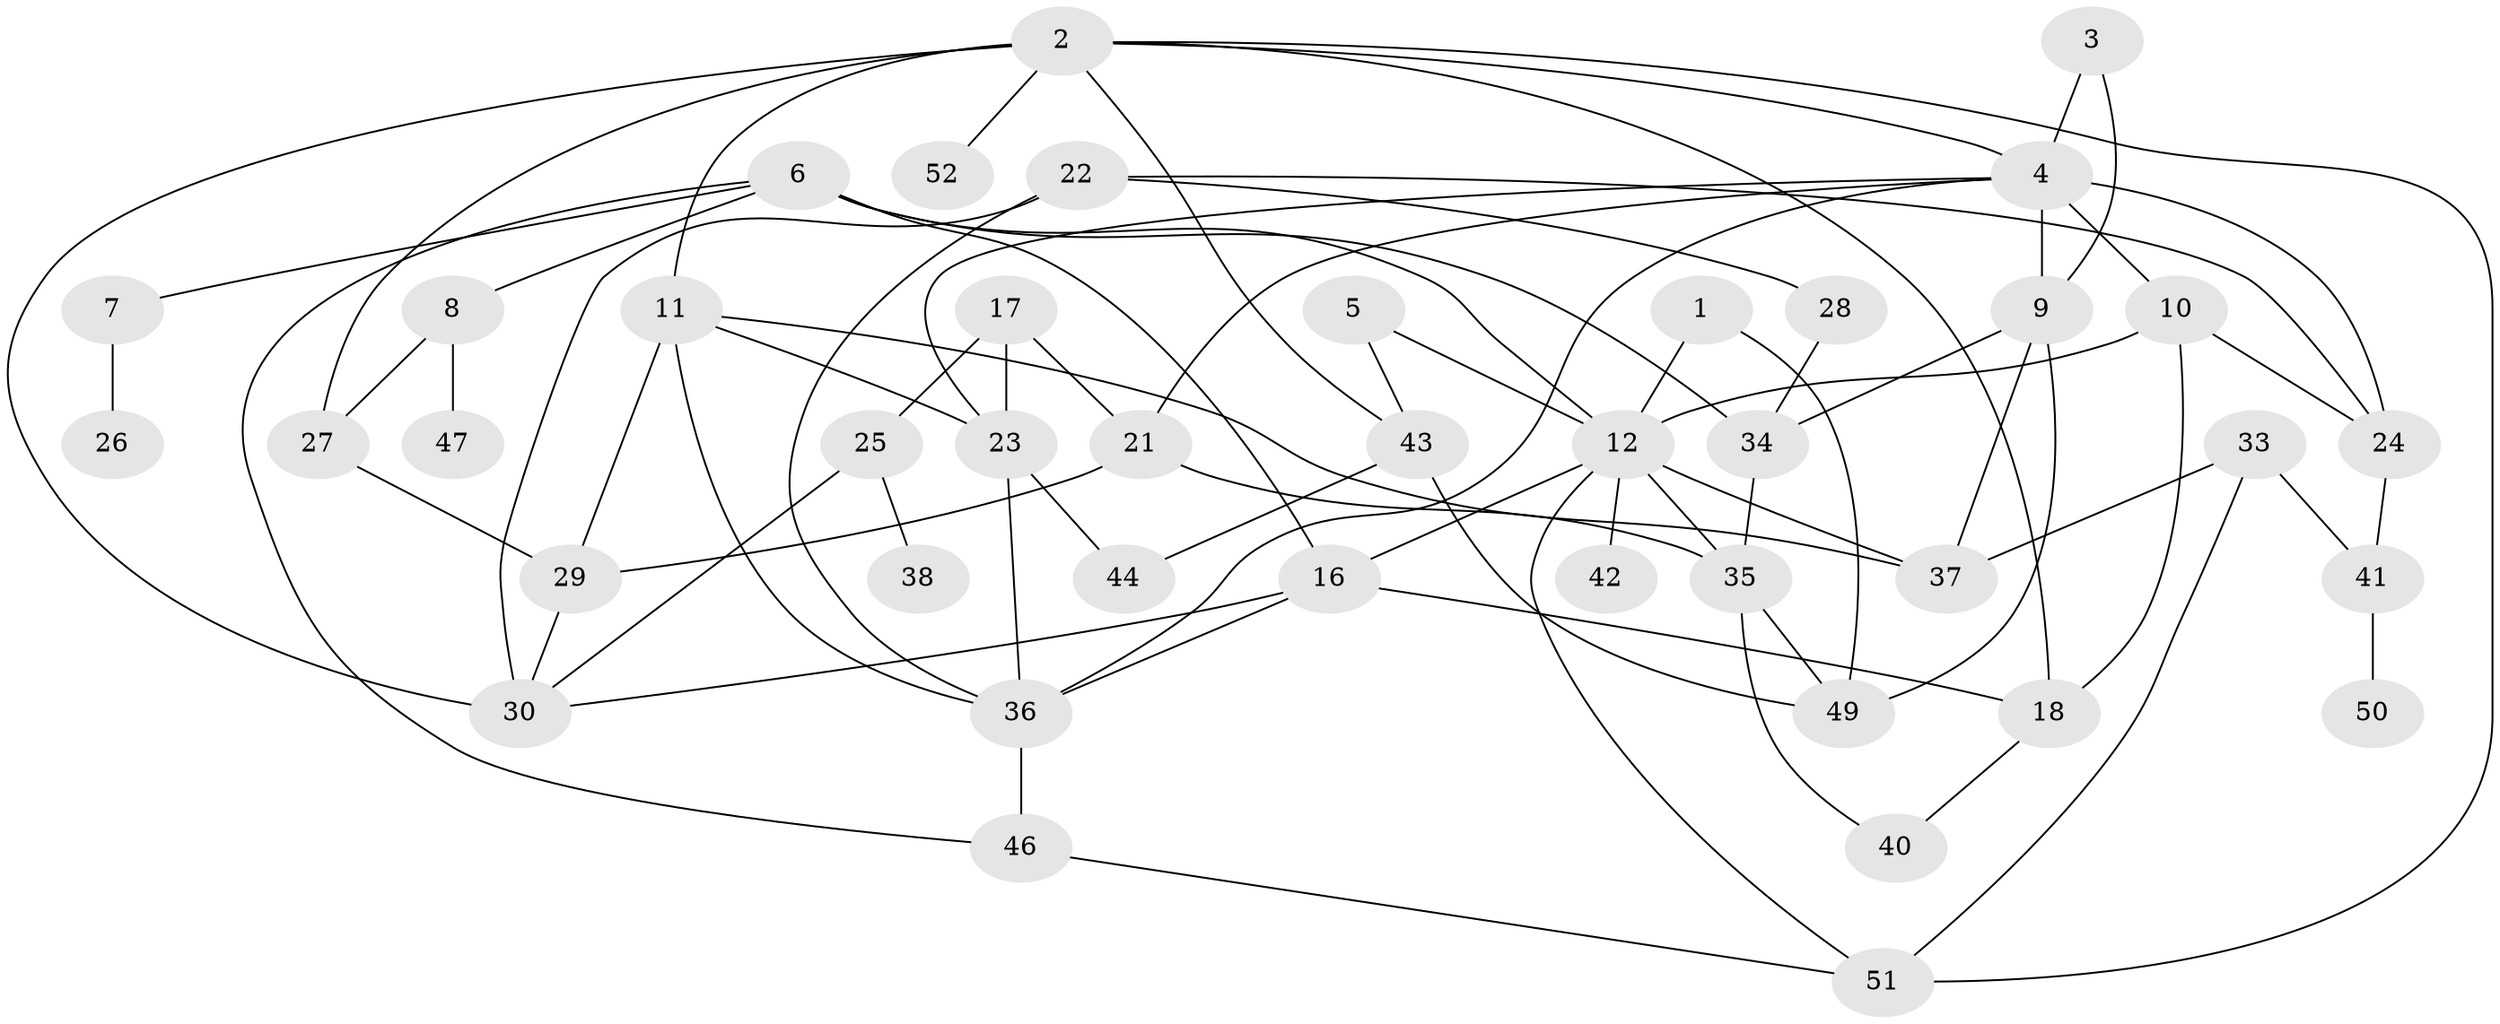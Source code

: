 // original degree distribution, {2: 0.25287356321839083, 5: 0.06896551724137931, 1: 0.13793103448275862, 4: 0.1839080459770115, 7: 0.011494252873563218, 3: 0.1724137931034483, 0: 0.12643678160919541, 6: 0.04597701149425287}
// Generated by graph-tools (version 1.1) at 2025/48/03/04/25 22:48:33]
// undirected, 42 vertices, 76 edges
graph export_dot {
  node [color=gray90,style=filled];
  1;
  2;
  3;
  4;
  5;
  6;
  7;
  8;
  9;
  10;
  11;
  12;
  16;
  17;
  18;
  21;
  22;
  23;
  24;
  25;
  26;
  27;
  28;
  29;
  30;
  33;
  34;
  35;
  36;
  37;
  38;
  40;
  41;
  42;
  43;
  44;
  46;
  47;
  49;
  50;
  51;
  52;
  1 -- 12 [weight=1.0];
  1 -- 49 [weight=1.0];
  2 -- 4 [weight=1.0];
  2 -- 11 [weight=1.0];
  2 -- 18 [weight=1.0];
  2 -- 27 [weight=1.0];
  2 -- 30 [weight=1.0];
  2 -- 43 [weight=1.0];
  2 -- 51 [weight=1.0];
  2 -- 52 [weight=1.0];
  3 -- 4 [weight=1.0];
  3 -- 9 [weight=1.0];
  4 -- 9 [weight=2.0];
  4 -- 10 [weight=1.0];
  4 -- 21 [weight=1.0];
  4 -- 23 [weight=1.0];
  4 -- 24 [weight=1.0];
  4 -- 36 [weight=1.0];
  5 -- 12 [weight=1.0];
  5 -- 43 [weight=1.0];
  6 -- 7 [weight=1.0];
  6 -- 8 [weight=1.0];
  6 -- 12 [weight=1.0];
  6 -- 16 [weight=1.0];
  6 -- 34 [weight=1.0];
  6 -- 46 [weight=1.0];
  7 -- 26 [weight=1.0];
  8 -- 27 [weight=1.0];
  8 -- 47 [weight=1.0];
  9 -- 34 [weight=1.0];
  9 -- 37 [weight=1.0];
  9 -- 49 [weight=1.0];
  10 -- 12 [weight=1.0];
  10 -- 18 [weight=1.0];
  10 -- 24 [weight=1.0];
  11 -- 23 [weight=1.0];
  11 -- 29 [weight=1.0];
  11 -- 36 [weight=1.0];
  11 -- 37 [weight=1.0];
  12 -- 16 [weight=1.0];
  12 -- 35 [weight=1.0];
  12 -- 37 [weight=1.0];
  12 -- 42 [weight=1.0];
  12 -- 51 [weight=1.0];
  16 -- 18 [weight=1.0];
  16 -- 30 [weight=1.0];
  16 -- 36 [weight=1.0];
  17 -- 21 [weight=1.0];
  17 -- 23 [weight=1.0];
  17 -- 25 [weight=1.0];
  18 -- 40 [weight=1.0];
  21 -- 29 [weight=1.0];
  21 -- 35 [weight=1.0];
  22 -- 24 [weight=1.0];
  22 -- 28 [weight=2.0];
  22 -- 30 [weight=2.0];
  22 -- 36 [weight=1.0];
  23 -- 36 [weight=1.0];
  23 -- 44 [weight=1.0];
  24 -- 41 [weight=1.0];
  25 -- 30 [weight=1.0];
  25 -- 38 [weight=1.0];
  27 -- 29 [weight=1.0];
  28 -- 34 [weight=1.0];
  29 -- 30 [weight=1.0];
  33 -- 37 [weight=1.0];
  33 -- 41 [weight=1.0];
  33 -- 51 [weight=1.0];
  34 -- 35 [weight=1.0];
  35 -- 40 [weight=1.0];
  35 -- 49 [weight=1.0];
  36 -- 46 [weight=1.0];
  41 -- 50 [weight=1.0];
  43 -- 44 [weight=1.0];
  43 -- 49 [weight=1.0];
  46 -- 51 [weight=1.0];
}
